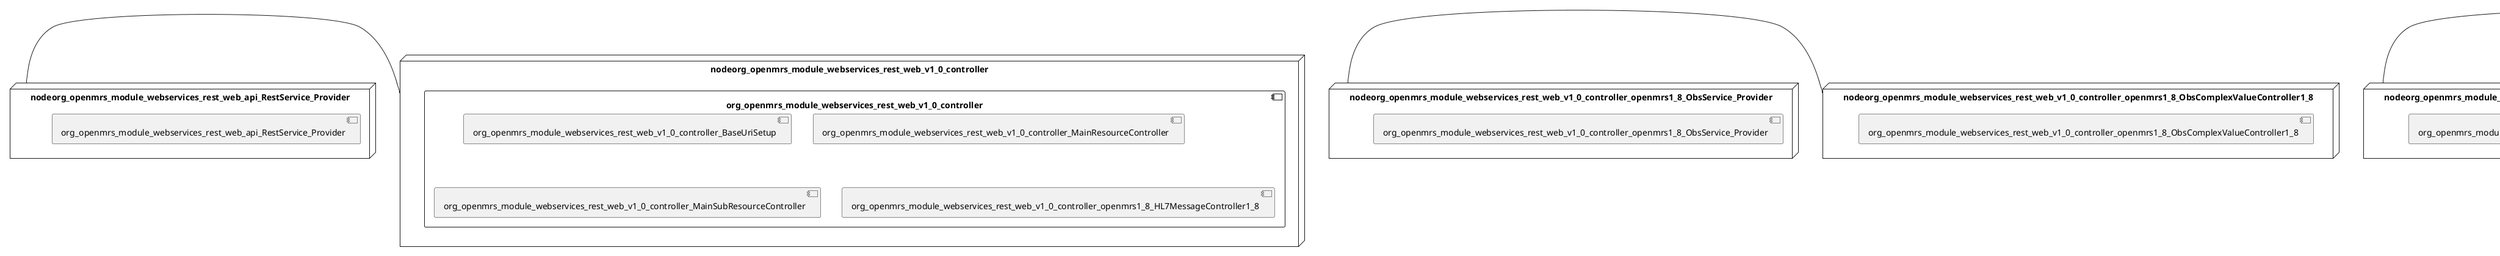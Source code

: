 @startuml
skinparam fixCircleLabelOverlapping true
skinparam componentStyle uml2
node nodeorg_openmrs_module_webservices_rest_web_v1_0_controller {
component org_openmrs_module_webservices_rest_web_v1_0_controller {
[org_openmrs_module_webservices_rest_web_v1_0_controller_BaseUriSetup] [[openmrs-openmrs-module-webservices-rest.system#_4kHT20GHEe-7jcfxMlc1MA]]
[org_openmrs_module_webservices_rest_web_v1_0_controller_MainResourceController] [[openmrs-openmrs-module-webservices-rest.system#_4kHT20GHEe-7jcfxMlc1MA]]
[org_openmrs_module_webservices_rest_web_v1_0_controller_MainSubResourceController] [[openmrs-openmrs-module-webservices-rest.system#_4kHT20GHEe-7jcfxMlc1MA]]
[org_openmrs_module_webservices_rest_web_v1_0_controller_openmrs1_8_HL7MessageController1_8] [[openmrs-openmrs-module-webservices-rest.system#_4kHT20GHEe-7jcfxMlc1MA]]
}
}
node nodeorg_openmrs_module_webservices_rest_web_v1_0_controller_openmrs1_9 {
component org_openmrs_module_webservices_rest_web_v1_0_controller_openmrs1_9 {
[org_openmrs_module_webservices_rest_web_v1_0_controller_openmrs1_9_ClobDatatypeStorageController] [[openmrs-openmrs-module-webservices-rest.system#_4kHT20GHEe-7jcfxMlc1MA]]
[org_openmrs_module_webservices_rest_web_v1_0_controller_openmrs1_9_FormResourceController1_9] [[openmrs-openmrs-module-webservices-rest.system#_4kHT20GHEe-7jcfxMlc1MA]]
}
}
node nodeorg_openmrs_module_webservices_rest_web_api_RestService_Provider {
[org_openmrs_module_webservices_rest_web_api_RestService_Provider] [[openmrs-openmrs-module-webservices-rest.system#_4kHT20GHEe-7jcfxMlc1MA]]
}
node nodeorg_openmrs_module_webservices_rest_web_controller_SettingsFormController {
[org_openmrs_module_webservices_rest_web_controller_SettingsFormController] [[openmrs-openmrs-module-webservices-rest.system#_4kHT20GHEe-7jcfxMlc1MA]]
}
node nodeorg_openmrs_module_webservices_rest_web_controller_SwaggerDocController {
[org_openmrs_module_webservices_rest_web_controller_SwaggerDocController] [[openmrs-openmrs-module-webservices-rest.system#_4kHT20GHEe-7jcfxMlc1MA]]
}
node nodeorg_openmrs_module_webservices_rest_web_controller_SwaggerSpecificationController {
[org_openmrs_module_webservices_rest_web_controller_SwaggerSpecificationController] [[openmrs-openmrs-module-webservices-rest.system#_4kHT20GHEe-7jcfxMlc1MA]]
}
node nodeorg_openmrs_module_webservices_rest_web_v1_0_controller_BaseRestController {
[org_openmrs_module_webservices_rest_web_v1_0_controller_BaseRestController] [[openmrs-openmrs-module-webservices-rest.system#_4kHT20GHEe-7jcfxMlc1MA]]
}
node nodeorg_openmrs_module_webservices_rest_web_v1_0_controller_UnknownResourceController {
[org_openmrs_module_webservices_rest_web_v1_0_controller_UnknownResourceController] [[openmrs-openmrs-module-webservices-rest.system#_4kHT20GHEe-7jcfxMlc1MA]]
}
node nodeorg_openmrs_module_webservices_rest_web_v1_0_controller_openmrs1_8_ChangePasswordController1_8 {
[org_openmrs_module_webservices_rest_web_v1_0_controller_openmrs1_8_ChangePasswordController1_8] [[openmrs-openmrs-module-webservices-rest.system#_4kHT20GHEe-7jcfxMlc1MA]]
}
node nodeorg_openmrs_module_webservices_rest_web_v1_0_controller_openmrs1_8_ObsComplexValueController1_8 {
[org_openmrs_module_webservices_rest_web_v1_0_controller_openmrs1_8_ObsComplexValueController1_8] [[openmrs-openmrs-module-webservices-rest.system#_4kHT20GHEe-7jcfxMlc1MA]]
}
node nodeorg_openmrs_module_webservices_rest_web_v1_0_controller_openmrs1_8_ObsService_Provider {
[org_openmrs_module_webservices_rest_web_v1_0_controller_openmrs1_8_ObsService_Provider] [[openmrs-openmrs-module-webservices-rest.system#_4kHT20GHEe-7jcfxMlc1MA]]
}
node nodeorg_openmrs_module_webservices_rest_web_v1_0_controller_openmrs1_8_UserService_Provider {
[org_openmrs_module_webservices_rest_web_v1_0_controller_openmrs1_8_UserService_Provider] [[openmrs-openmrs-module-webservices-rest.system#_4kHT20GHEe-7jcfxMlc1MA]]
}
node nodeorg_openmrs_module_webservices_rest_web_v1_0_controller_openmrs1_9_ConceptReferenceController1_9 {
[org_openmrs_module_webservices_rest_web_v1_0_controller_openmrs1_9_ConceptReferenceController1_9] [[openmrs-openmrs-module-webservices-rest.system#_4kHT20GHEe-7jcfxMlc1MA]]
}
node nodeorg_openmrs_module_webservices_rest_web_v1_0_controller_openmrs1_9_DatatypeService_Provider {
[org_openmrs_module_webservices_rest_web_v1_0_controller_openmrs1_9_DatatypeService_Provider] [[openmrs-openmrs-module-webservices-rest.system#_4kHT20GHEe-7jcfxMlc1MA]]
}
node nodeorg_openmrs_module_webservices_rest_web_v1_0_controller_openmrs1_9_FormService_Provider {
[org_openmrs_module_webservices_rest_web_v1_0_controller_openmrs1_9_FormService_Provider] [[openmrs-openmrs-module-webservices-rest.system#_4kHT20GHEe-7jcfxMlc1MA]]
}
node nodeorg_openmrs_module_webservices_rest_web_v1_0_controller_openmrs1_9_SessionController1_9 {
[org_openmrs_module_webservices_rest_web_v1_0_controller_openmrs1_9_SessionController1_9] [[openmrs-openmrs-module-webservices-rest.system#_4kHT20GHEe-7jcfxMlc1MA]]
}
node nodeorg_openmrs_module_webservices_rest_web_v1_0_controller_openmrs2_0_AddressTemplateController2_0 {
[org_openmrs_module_webservices_rest_web_v1_0_controller_openmrs2_0_AddressTemplateController2_0] [[openmrs-openmrs-module-webservices-rest.system#_4kHT20GHEe-7jcfxMlc1MA]]
}
node nodeorg_openmrs_module_webservices_rest_web_v1_0_controller_openmrs2_0_ClearDbCacheController2_0 {
[org_openmrs_module_webservices_rest_web_v1_0_controller_openmrs2_0_ClearDbCacheController2_0] [[openmrs-openmrs-module-webservices-rest.system#_4kHT20GHEe-7jcfxMlc1MA]]
}
node nodeorg_openmrs_module_webservices_rest_web_v1_0_controller_openmrs2_0_ImplementationIdController2_0 {
[org_openmrs_module_webservices_rest_web_v1_0_controller_openmrs2_0_ImplementationIdController2_0] [[openmrs-openmrs-module-webservices-rest.system#_4kHT20GHEe-7jcfxMlc1MA]]
}
node nodeorg_openmrs_module_webservices_rest_web_v1_0_controller_openmrs2_0_LocaleAndThemeConfigurationController2_0 {
[org_openmrs_module_webservices_rest_web_v1_0_controller_openmrs2_0_LocaleAndThemeConfigurationController2_0] [[openmrs-openmrs-module-webservices-rest.system#_4kHT20GHEe-7jcfxMlc1MA]]
}
node nodeorg_openmrs_module_webservices_rest_web_v1_0_controller_openmrs2_0_LoggedInUsersController2_0 {
[org_openmrs_module_webservices_rest_web_v1_0_controller_openmrs2_0_LoggedInUsersController2_0] [[openmrs-openmrs-module-webservices-rest.system#_4kHT20GHEe-7jcfxMlc1MA]]
}
node nodeorg_openmrs_module_webservices_rest_web_v1_0_controller_openmrs2_0_NameTemplateController2_0 {
[org_openmrs_module_webservices_rest_web_v1_0_controller_openmrs2_0_NameTemplateController2_0] [[openmrs-openmrs-module-webservices-rest.system#_4kHT20GHEe-7jcfxMlc1MA]]
}
node nodeorg_openmrs_module_webservices_rest_web_v1_0_controller_openmrs2_0_SearchIndexController2_0 {
[org_openmrs_module_webservices_rest_web_v1_0_controller_openmrs2_0_SearchIndexController2_0] [[openmrs-openmrs-module-webservices-rest.system#_4kHT20GHEe-7jcfxMlc1MA]]
}
node nodeorg_openmrs_module_webservices_rest_web_v1_0_controller_openmrs2_0_VisitConfigurationController2_0 {
[org_openmrs_module_webservices_rest_web_v1_0_controller_openmrs2_0_VisitConfigurationController2_0] [[openmrs-openmrs-module-webservices-rest.system#_4kHT20GHEe-7jcfxMlc1MA]]
}
node nodeorg_openmrs_module_webservices_rest_web_v1_0_controller_openmrs2_2_PasswordResetController2_2 {
[org_openmrs_module_webservices_rest_web_v1_0_controller_openmrs2_2_PasswordResetController2_2] [[openmrs-openmrs-module-webservices-rest.system#_4kHT20GHEe-7jcfxMlc1MA]]
}
node nodeorg_openmrs_module_webservices_rest_web_v1_0_controller_openmrs2_2_UserService_Provider {
[org_openmrs_module_webservices_rest_web_v1_0_controller_openmrs2_2_UserService_Provider] [[openmrs-openmrs-module-webservices-rest.system#_4kHT20GHEe-7jcfxMlc1MA]]
}
[nodeorg_openmrs_module_webservices_rest_web_api_RestService_Provider] - [nodeorg_openmrs_module_webservices_rest_web_v1_0_controller]
[nodeorg_openmrs_module_webservices_rest_web_v1_0_controller_openmrs1_8_ObsService_Provider] - [nodeorg_openmrs_module_webservices_rest_web_v1_0_controller_openmrs1_8_ObsComplexValueController1_8]
[nodeorg_openmrs_module_webservices_rest_web_v1_0_controller_openmrs1_8_UserService_Provider] - [nodeorg_openmrs_module_webservices_rest_web_v1_0_controller_openmrs1_8_ChangePasswordController1_8]
[nodeorg_openmrs_module_webservices_rest_web_v1_0_controller_openmrs1_9_DatatypeService_Provider] - [nodeorg_openmrs_module_webservices_rest_web_v1_0_controller_openmrs1_9]
[nodeorg_openmrs_module_webservices_rest_web_v1_0_controller_openmrs1_9_FormService_Provider] - [nodeorg_openmrs_module_webservices_rest_web_v1_0_controller_openmrs1_9]
[nodeorg_openmrs_module_webservices_rest_web_v1_0_controller_openmrs2_2_UserService_Provider] - [nodeorg_openmrs_module_webservices_rest_web_v1_0_controller_openmrs2_2_PasswordResetController2_2]

@enduml
